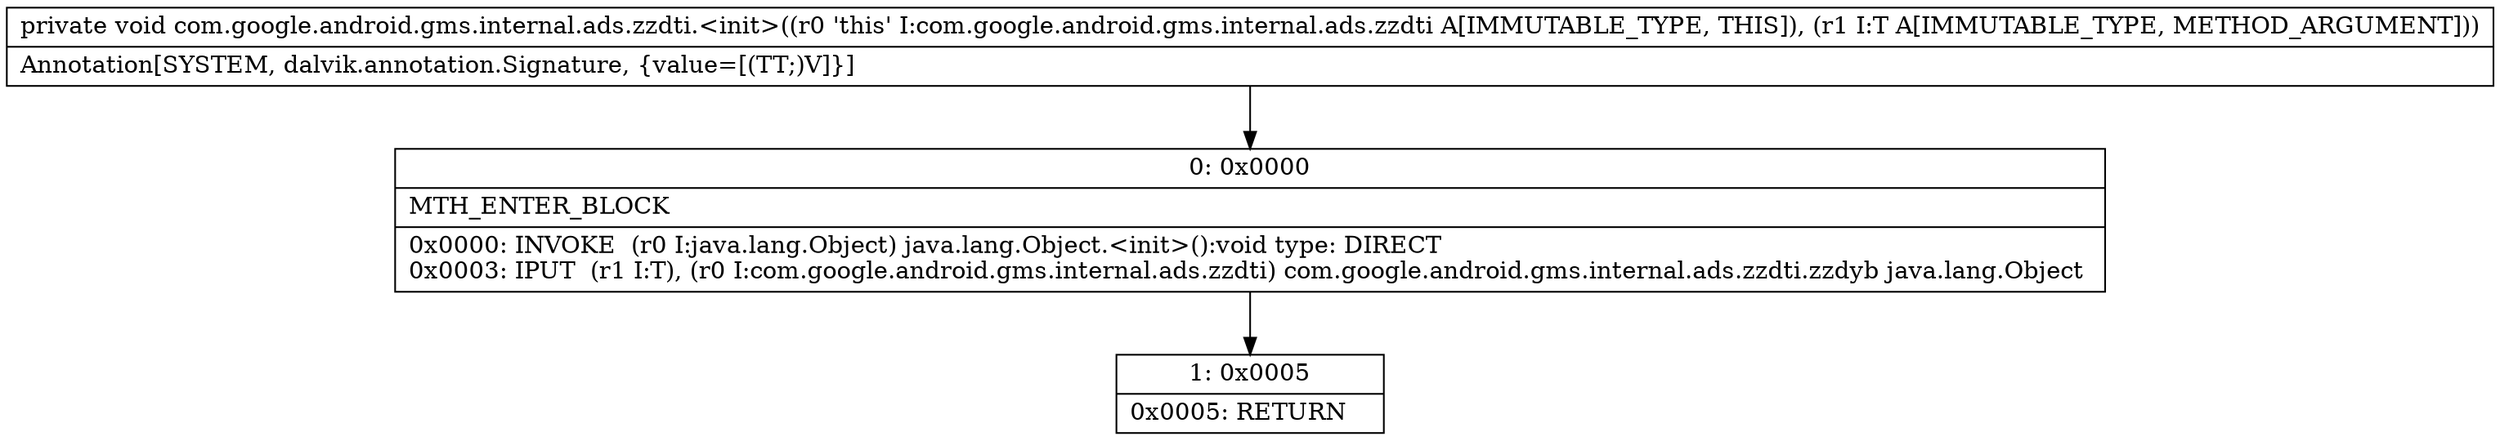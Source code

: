 digraph "CFG forcom.google.android.gms.internal.ads.zzdti.\<init\>(Ljava\/lang\/Object;)V" {
Node_0 [shape=record,label="{0\:\ 0x0000|MTH_ENTER_BLOCK\l|0x0000: INVOKE  (r0 I:java.lang.Object) java.lang.Object.\<init\>():void type: DIRECT \l0x0003: IPUT  (r1 I:T), (r0 I:com.google.android.gms.internal.ads.zzdti) com.google.android.gms.internal.ads.zzdti.zzdyb java.lang.Object \l}"];
Node_1 [shape=record,label="{1\:\ 0x0005|0x0005: RETURN   \l}"];
MethodNode[shape=record,label="{private void com.google.android.gms.internal.ads.zzdti.\<init\>((r0 'this' I:com.google.android.gms.internal.ads.zzdti A[IMMUTABLE_TYPE, THIS]), (r1 I:T A[IMMUTABLE_TYPE, METHOD_ARGUMENT]))  | Annotation[SYSTEM, dalvik.annotation.Signature, \{value=[(TT;)V]\}]\l}"];
MethodNode -> Node_0;
Node_0 -> Node_1;
}

